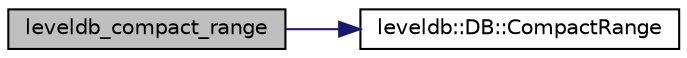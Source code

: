 digraph "leveldb_compact_range"
{
  edge [fontname="Helvetica",fontsize="10",labelfontname="Helvetica",labelfontsize="10"];
  node [fontname="Helvetica",fontsize="10",shape=record];
  rankdir="LR";
  Node1 [label="leveldb_compact_range",height=0.2,width=0.4,color="black", fillcolor="grey75", style="filled" fontcolor="black"];
  Node1 -> Node2 [color="midnightblue",fontsize="10",style="solid",fontname="Helvetica"];
  Node2 [label="leveldb::DB::CompactRange",height=0.2,width=0.4,color="black", fillcolor="white", style="filled",URL="$classleveldb_1_1_d_b.html#aeea500cbc6704454b3be6908d5da8b3a"];
}
